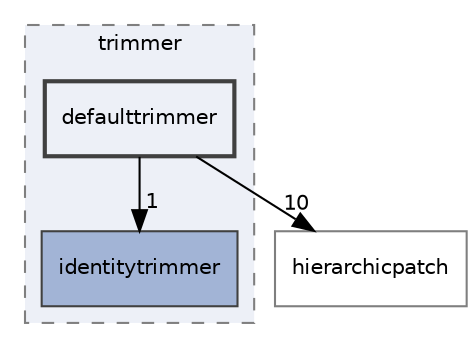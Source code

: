 digraph "defaulttrimmer"
{
 // LATEX_PDF_SIZE
  edge [fontname="Helvetica",fontsize="10",labelfontname="Helvetica",labelfontsize="10"];
  node [fontname="Helvetica",fontsize="10",shape=record];
  compound=true
  subgraph clusterdir_7d0c370ab440c4b4f78419bfc8c93eb8 {
    graph [ bgcolor="#edf0f7", pencolor="grey50", style="filled,dashed,", label="trimmer", fontname="Helvetica", fontsize="10", URL="dir_7d0c370ab440c4b4f78419bfc8c93eb8.html"]
  dir_aa3557bd66a6784b3b9e663253e8d0ba [shape=box, label="identitytrimmer", style="filled,", fillcolor="#a2b4d6", color="grey25", URL="dir_aa3557bd66a6784b3b9e663253e8d0ba.html"];
  dir_265321845ed2650d675b22a94b62262d [shape=box, label="defaulttrimmer", style="filled,bold,", fillcolor="#edf0f7", color="grey25", URL="dir_265321845ed2650d675b22a94b62262d.html"];
  }
  dir_12fc9e68aad46ae2d80ba50ef1c96d76 [shape=box, label="hierarchicpatch", style="", fillcolor="#edf0f7", color="grey50", URL="dir_12fc9e68aad46ae2d80ba50ef1c96d76.html"];
  dir_265321845ed2650d675b22a94b62262d->dir_12fc9e68aad46ae2d80ba50ef1c96d76 [headlabel="10", labeldistance=1.5 headhref="dir_000001_000007.html"];
  dir_265321845ed2650d675b22a94b62262d->dir_aa3557bd66a6784b3b9e663253e8d0ba [headlabel="1", labeldistance=1.5 headhref="dir_000001_000009.html"];
}
